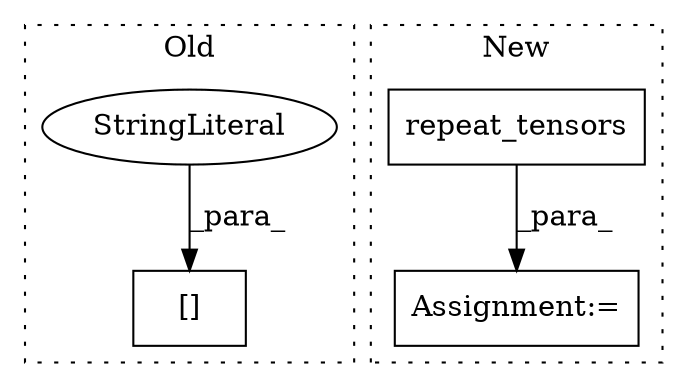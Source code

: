 digraph G {
subgraph cluster0 {
1 [label="[]" a="2" s="9348,9385" l="13,1" shape="box"];
4 [label="StringLiteral" a="45" s="9361" l="24" shape="ellipse"];
label = "Old";
style="dotted";
}
subgraph cluster1 {
2 [label="repeat_tensors" a="32" s="12273,12345" l="15,1" shape="box"];
3 [label="Assignment:=" a="7" s="12266" l="2" shape="box"];
label = "New";
style="dotted";
}
2 -> 3 [label="_para_"];
4 -> 1 [label="_para_"];
}